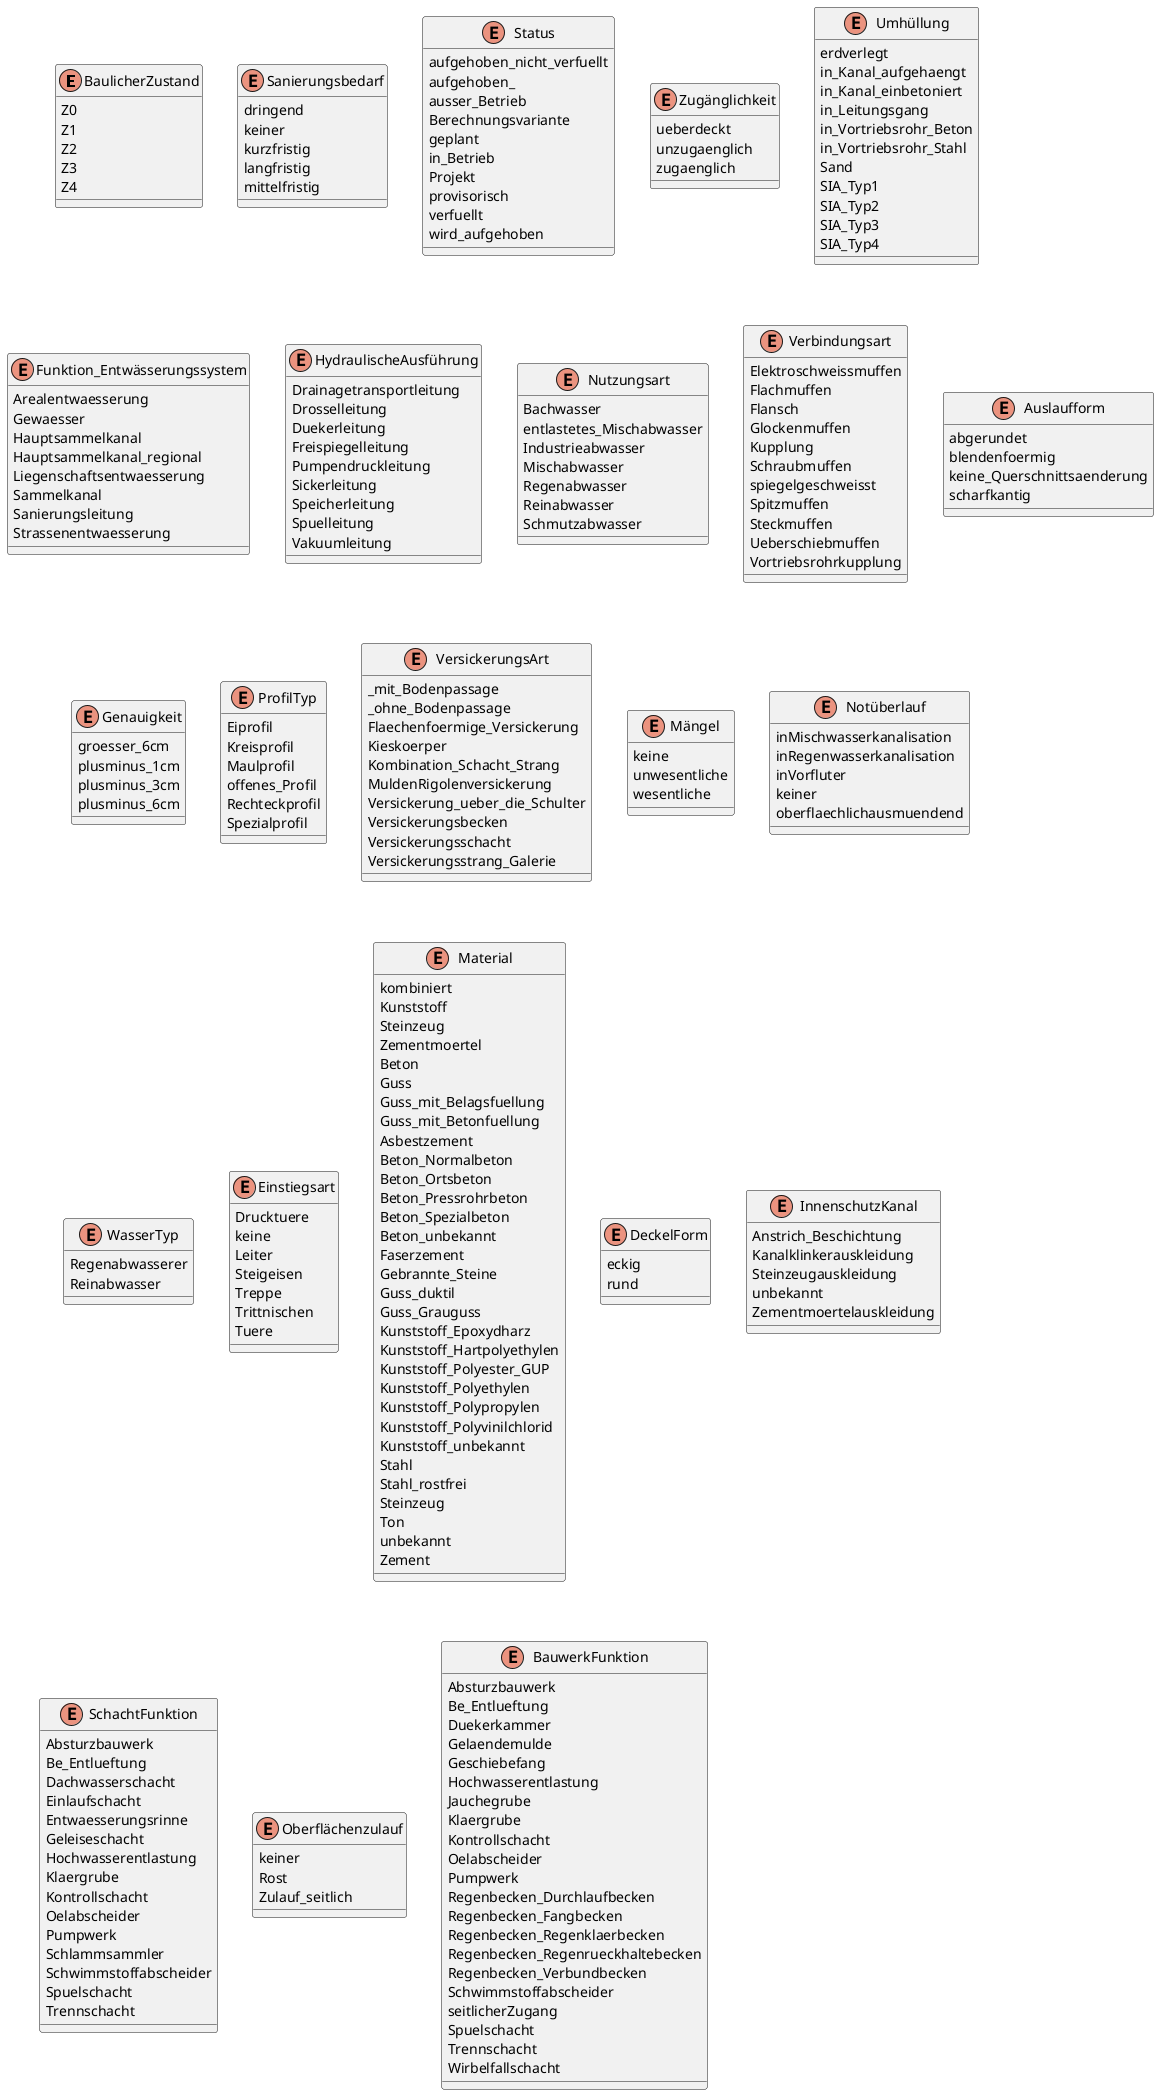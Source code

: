 @startuml

enum BaulicherZustand {
    Z0
    Z1
    Z2
    Z3
    Z4
}

enum Sanierungsbedarf {
    dringend
    keiner
    kurzfristig
    langfristig
    mittelfristig    
}

enum Status{
    aufgehoben_nicht_verfuellt
    aufgehoben_
    ausser_Betrieb
    Berechnungsvariante
    geplant
    in_Betrieb
    Projekt
    provisorisch    
    verfuellt
    wird_aufgehoben
}

enum Zugänglichkeit{
    ueberdeckt   
    unzugaenglich
    zugaenglich
}
enum Umhüllung {
      erdverlegt
      in_Kanal_aufgehaengt
      in_Kanal_einbetoniert
      in_Leitungsgang
      in_Vortriebsrohr_Beton
      in_Vortriebsrohr_Stahl
      Sand
      SIA_Typ1
      SIA_Typ2
      SIA_Typ3
      SIA_Typ4      
}

enum  Funktion_Entwässerungssystem{
      Arealentwaesserung
      Gewaesser
      Hauptsammelkanal
      Hauptsammelkanal_regional
      Liegenschaftsentwaesserung
      Sammelkanal
      Sanierungsleitung
      Strassenentwaesserung      
}
enum HydraulischeAusführung {
      Drainagetransportleitung
      Drosselleitung
      Duekerleitung
      Freispiegelleitung
      Pumpendruckleitung
      Sickerleitung
      Speicherleitung
      Spuelleitung      
      Vakuumleitung
}

enum Nutzungsart{
      Bachwasser
      entlastetes_Mischabwasser
      Industrieabwasser
      Mischabwasser
      Regenabwasser
      Reinabwasser
      Schmutzabwasser      
}

enum Verbindungsart {
      Elektroschweissmuffen
      Flachmuffen
      Flansch
      Glockenmuffen
      Kupplung
      Schraubmuffen
      spiegelgeschweisst
      Spitzmuffen
      Steckmuffen
      Ueberschiebmuffen    
      Vortriebsrohrkupplung
}

enum Auslaufform {
  abgerundet
      blendenfoermig
      keine_Querschnittsaenderung
      scharfkantig     
}

enum Genauigkeit{
      groesser_6cm
      plusminus_1cm
      plusminus_3cm
      plusminus_6cm     
}

enum ProfilTyp{
      Eiprofil
      Kreisprofil
      Maulprofil
      offenes_Profil
      Rechteckprofil
      Spezialprofil     
}

enum VersickerungsArt{
   _mit_Bodenpassage
      _ohne_Bodenpassage
      Flaechenfoermige_Versickerung
      Kieskoerper
      Kombination_Schacht_Strang
      MuldenRigolenversickerung     
      Versickerung_ueber_die_Schulter
      Versickerungsbecken
      Versickerungsschacht
      Versickerungsstrang_Galerie
}

enum Mängel{
     keine
      unwesentliche
      wesentliche
}

enum Notüberlauf {
    inMischwasserkanalisation
      inRegenwasserkanalisation
      inVorfluter
      keiner
      oberflaechlichausmuendend     
}

enum WasserTyp{
      Regenabwasserer
      Reinabwasser     
}

enum Einstiegsart {
      Drucktuere
      keine
      Leiter
      Steigeisen
      Treppe
      Trittnischen
      Tuere      
}

enum Material{
      kombiniert
      Kunststoff
      Steinzeug      
      Zementmoertel
       Beton
      Guss
      Guss_mit_Belagsfuellung
      Guss_mit_Betonfuellung
      Asbestzement
      Beton_Normalbeton
      Beton_Ortsbeton
      Beton_Pressrohrbeton
      Beton_Spezialbeton
      Beton_unbekannt
      Faserzement
      Gebrannte_Steine
      Guss_duktil
      Guss_Grauguss
      Kunststoff_Epoxydharz
      Kunststoff_Hartpolyethylen
      Kunststoff_Polyester_GUP
      Kunststoff_Polyethylen
      Kunststoff_Polypropylen
      Kunststoff_Polyvinilchlorid
      Kunststoff_unbekannt
      Stahl
      Stahl_rostfrei
      Steinzeug
      Ton
      unbekannt
      Zement
}

enum DeckelForm{
      eckig
      rund      
}

enum InnenschutzKanal{
  Anstrich_Beschichtung
      Kanalklinkerauskleidung
      Steinzeugauskleidung
      unbekannt
      Zementmoertelauskleidung
}

enum SchachtFunktion{
      Absturzbauwerk
      Be_Entlueftung
      Dachwasserschacht
      Einlaufschacht
      Entwaesserungsrinne
      Geleiseschacht
      Hochwasserentlastung
      Klaergrube
      Kontrollschacht
      Oelabscheider
      Pumpwerk
      Schlammsammler
      Schwimmstoffabscheider
      Spuelschacht
      Trennschacht
}

enum Oberflächenzulauf {
      keiner
      Rost
      Zulauf_seitlich
}

enum BauwerkFunktion{
      Absturzbauwerk
      Be_Entlueftung
      Duekerkammer
      Gelaendemulde
      Geschiebefang
      Hochwasserentlastung
      Jauchegrube
      Klaergrube
      Kontrollschacht
      Oelabscheider
      Pumpwerk
      Regenbecken_Durchlaufbecken
      Regenbecken_Fangbecken
      Regenbecken_Regenklaerbecken
      Regenbecken_Regenrueckhaltebecken
      Regenbecken_Verbundbecken
      Schwimmstoffabscheider
      seitlicherZugang
      Spuelschacht
      Trennschacht
      Wirbelfallschacht
}

@enduml